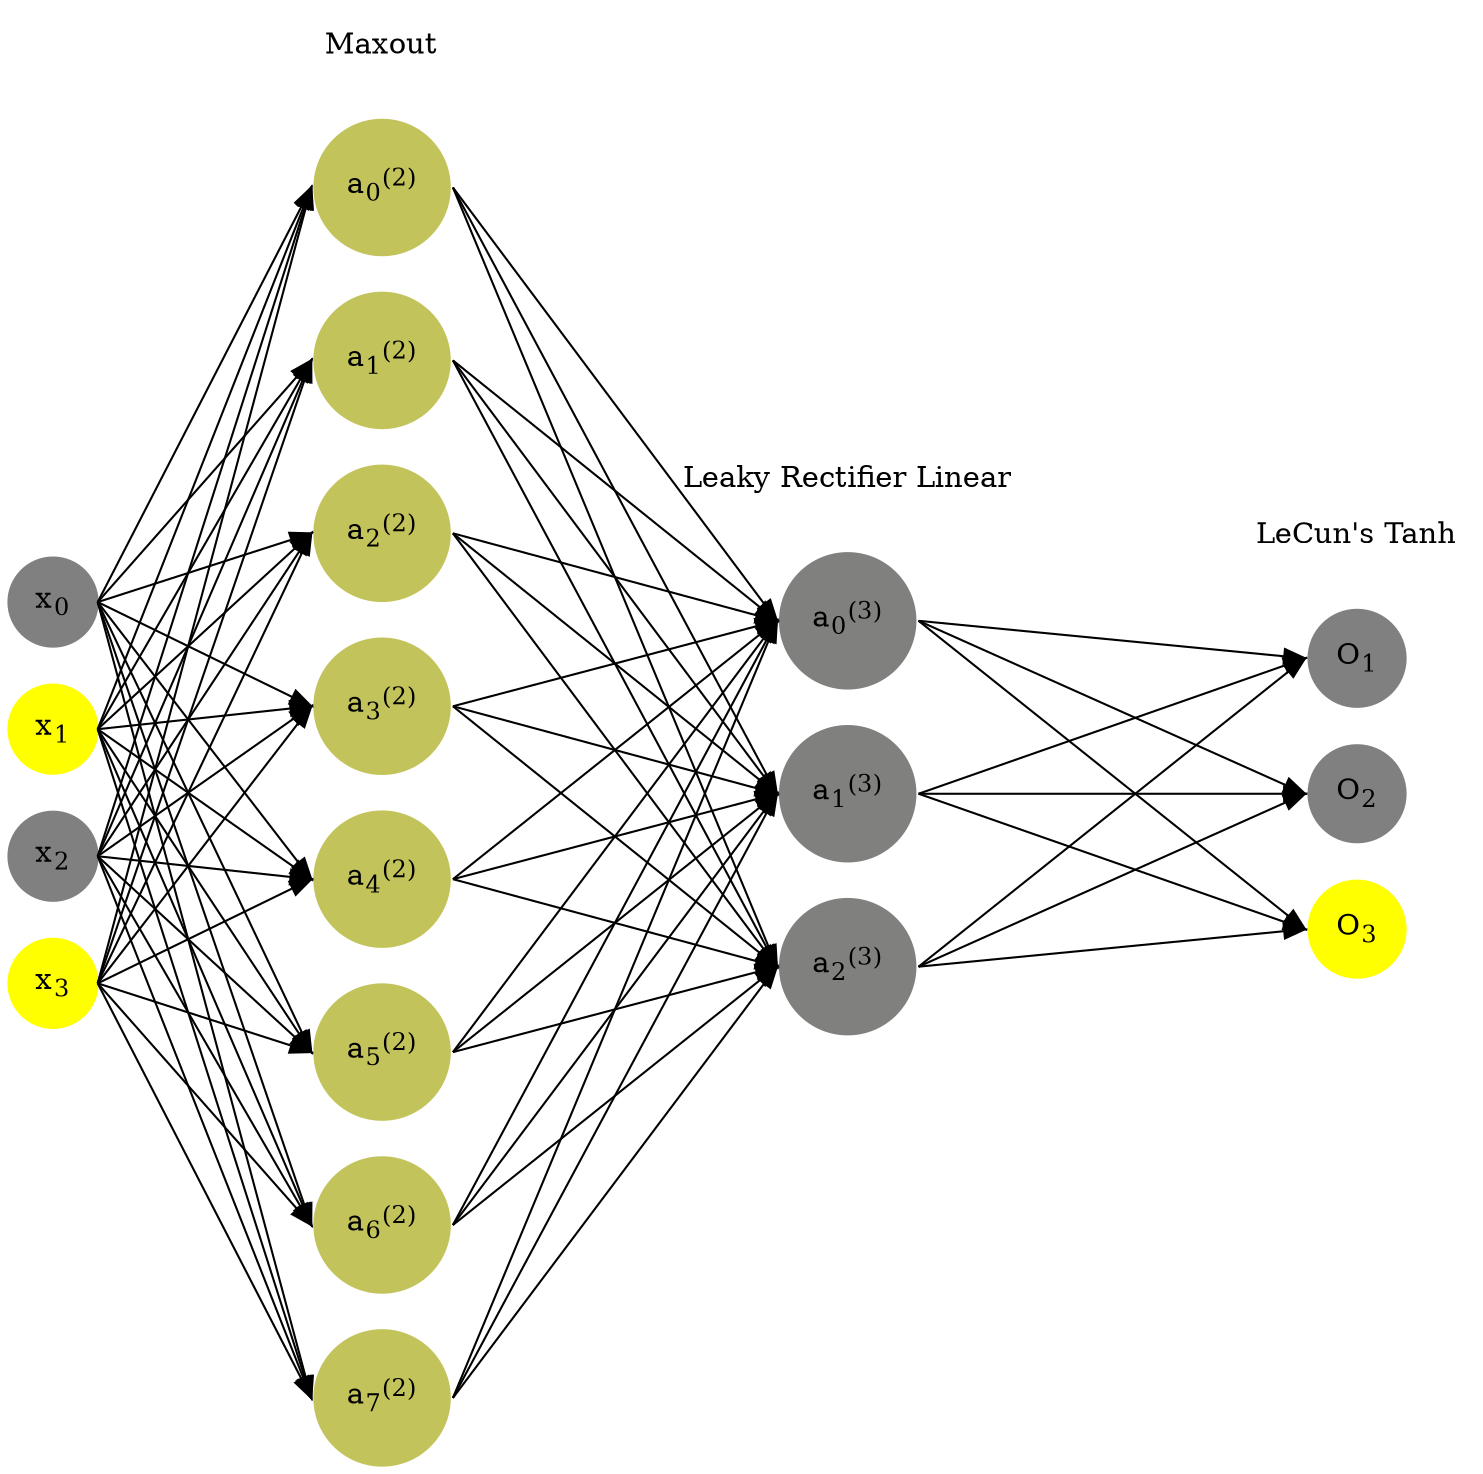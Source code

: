 digraph G {
	rankdir = LR;
	splines=false;
	edge[style=invis];
	ranksep= 1.4;
	{
	node [shape=circle, color="0.1667, 0.0, 0.5", style=filled, fillcolor="0.1667, 0.0, 0.5"];
	x0 [label=<x<sub>0</sub>>];
	}
	{
	node [shape=circle, color="0.1667, 1.0, 1.0", style=filled, fillcolor="0.1667, 1.0, 1.0"];
	x1 [label=<x<sub>1</sub>>];
	}
	{
	node [shape=circle, color="0.1667, 0.0, 0.5", style=filled, fillcolor="0.1667, 0.0, 0.5"];
	x2 [label=<x<sub>2</sub>>];
	}
	{
	node [shape=circle, color="0.1667, 1.0, 1.0", style=filled, fillcolor="0.1667, 1.0, 1.0"];
	x3 [label=<x<sub>3</sub>>];
	}
	{
	node [shape=circle, color="0.1667, 0.530649, 0.765324", style=filled, fillcolor="0.1667, 0.530649, 0.765324"];
	a02 [label=<a<sub>0</sub><sup>(2)</sup>>];
	}
	{
	node [shape=circle, color="0.1667, 0.530649, 0.765324", style=filled, fillcolor="0.1667, 0.530649, 0.765324"];
	a12 [label=<a<sub>1</sub><sup>(2)</sup>>];
	}
	{
	node [shape=circle, color="0.1667, 0.530649, 0.765324", style=filled, fillcolor="0.1667, 0.530649, 0.765324"];
	a22 [label=<a<sub>2</sub><sup>(2)</sup>>];
	}
	{
	node [shape=circle, color="0.1667, 0.530649, 0.765324", style=filled, fillcolor="0.1667, 0.530649, 0.765324"];
	a32 [label=<a<sub>3</sub><sup>(2)</sup>>];
	}
	{
	node [shape=circle, color="0.1667, 0.530649, 0.765324", style=filled, fillcolor="0.1667, 0.530649, 0.765324"];
	a42 [label=<a<sub>4</sub><sup>(2)</sup>>];
	}
	{
	node [shape=circle, color="0.1667, 0.530649, 0.765324", style=filled, fillcolor="0.1667, 0.530649, 0.765324"];
	a52 [label=<a<sub>5</sub><sup>(2)</sup>>];
	}
	{
	node [shape=circle, color="0.1667, 0.530649, 0.765324", style=filled, fillcolor="0.1667, 0.530649, 0.765324"];
	a62 [label=<a<sub>6</sub><sup>(2)</sup>>];
	}
	{
	node [shape=circle, color="0.1667, 0.530649, 0.765324", style=filled, fillcolor="0.1667, 0.530649, 0.765324"];
	a72 [label=<a<sub>7</sub><sup>(2)</sup>>];
	}
	{
	node [shape=circle, color="0.1667, 0.001112, 0.500556", style=filled, fillcolor="0.1667, 0.001112, 0.500556"];
	a03 [label=<a<sub>0</sub><sup>(3)</sup>>];
	}
	{
	node [shape=circle, color="0.1667, 0.003798, 0.501899", style=filled, fillcolor="0.1667, 0.003798, 0.501899"];
	a13 [label=<a<sub>1</sub><sup>(3)</sup>>];
	}
	{
	node [shape=circle, color="0.1667, 0.003088, 0.501544", style=filled, fillcolor="0.1667, 0.003088, 0.501544"];
	a23 [label=<a<sub>2</sub><sup>(3)</sup>>];
	}
	{
	node [shape=circle, color="0.1667, 0.0, 0.5", style=filled, fillcolor="0.1667, 0.0, 0.5"];
	O1 [label=<O<sub>1</sub>>];
	}
	{
	node [shape=circle, color="0.1667, 0.0, 0.5", style=filled, fillcolor="0.1667, 0.0, 0.5"];
	O2 [label=<O<sub>2</sub>>];
	}
	{
	node [shape=circle, color="0.1667, 1.0, 1.0", style=filled, fillcolor="0.1667, 1.0, 1.0"];
	O3 [label=<O<sub>3</sub>>];
	}
	{
	rank=same;
	x0->x1->x2->x3;
	}
	{
	rank=same;
	a02->a12->a22->a32->a42->a52->a62->a72;
	}
	{
	rank=same;
	a03->a13->a23;
	}
	{
	rank=same;
	O1->O2->O3;
	}
	l1 [shape=plaintext,label="Maxout"];
	l1->a02;
	{rank=same; l1;a02};
	l2 [shape=plaintext,label="Leaky Rectifier Linear"];
	l2->a03;
	{rank=same; l2;a03};
	l3 [shape=plaintext,label="LeCun's Tanh"];
	l3->O1;
	{rank=same; l3;O1};
edge[style=solid, tailport=e, headport=w];
	{x0;x1;x2;x3} -> {a02;a12;a22;a32;a42;a52;a62;a72};
	{a02;a12;a22;a32;a42;a52;a62;a72} -> {a03;a13;a23};
	{a03;a13;a23} -> {O1,O2,O3};
}